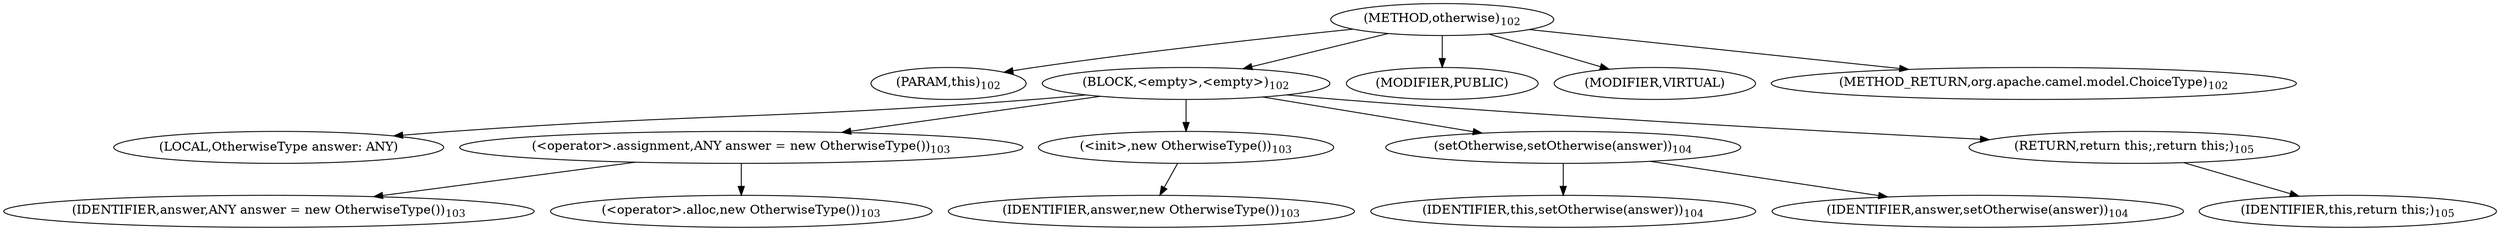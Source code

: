 digraph "otherwise" {  
"204" [label = <(METHOD,otherwise)<SUB>102</SUB>> ]
"23" [label = <(PARAM,this)<SUB>102</SUB>> ]
"205" [label = <(BLOCK,&lt;empty&gt;,&lt;empty&gt;)<SUB>102</SUB>> ]
"21" [label = <(LOCAL,OtherwiseType answer: ANY)> ]
"206" [label = <(&lt;operator&gt;.assignment,ANY answer = new OtherwiseType())<SUB>103</SUB>> ]
"207" [label = <(IDENTIFIER,answer,ANY answer = new OtherwiseType())<SUB>103</SUB>> ]
"208" [label = <(&lt;operator&gt;.alloc,new OtherwiseType())<SUB>103</SUB>> ]
"209" [label = <(&lt;init&gt;,new OtherwiseType())<SUB>103</SUB>> ]
"20" [label = <(IDENTIFIER,answer,new OtherwiseType())<SUB>103</SUB>> ]
"210" [label = <(setOtherwise,setOtherwise(answer))<SUB>104</SUB>> ]
"22" [label = <(IDENTIFIER,this,setOtherwise(answer))<SUB>104</SUB>> ]
"211" [label = <(IDENTIFIER,answer,setOtherwise(answer))<SUB>104</SUB>> ]
"212" [label = <(RETURN,return this;,return this;)<SUB>105</SUB>> ]
"24" [label = <(IDENTIFIER,this,return this;)<SUB>105</SUB>> ]
"213" [label = <(MODIFIER,PUBLIC)> ]
"214" [label = <(MODIFIER,VIRTUAL)> ]
"215" [label = <(METHOD_RETURN,org.apache.camel.model.ChoiceType)<SUB>102</SUB>> ]
  "204" -> "23" 
  "204" -> "205" 
  "204" -> "213" 
  "204" -> "214" 
  "204" -> "215" 
  "205" -> "21" 
  "205" -> "206" 
  "205" -> "209" 
  "205" -> "210" 
  "205" -> "212" 
  "206" -> "207" 
  "206" -> "208" 
  "209" -> "20" 
  "210" -> "22" 
  "210" -> "211" 
  "212" -> "24" 
}
